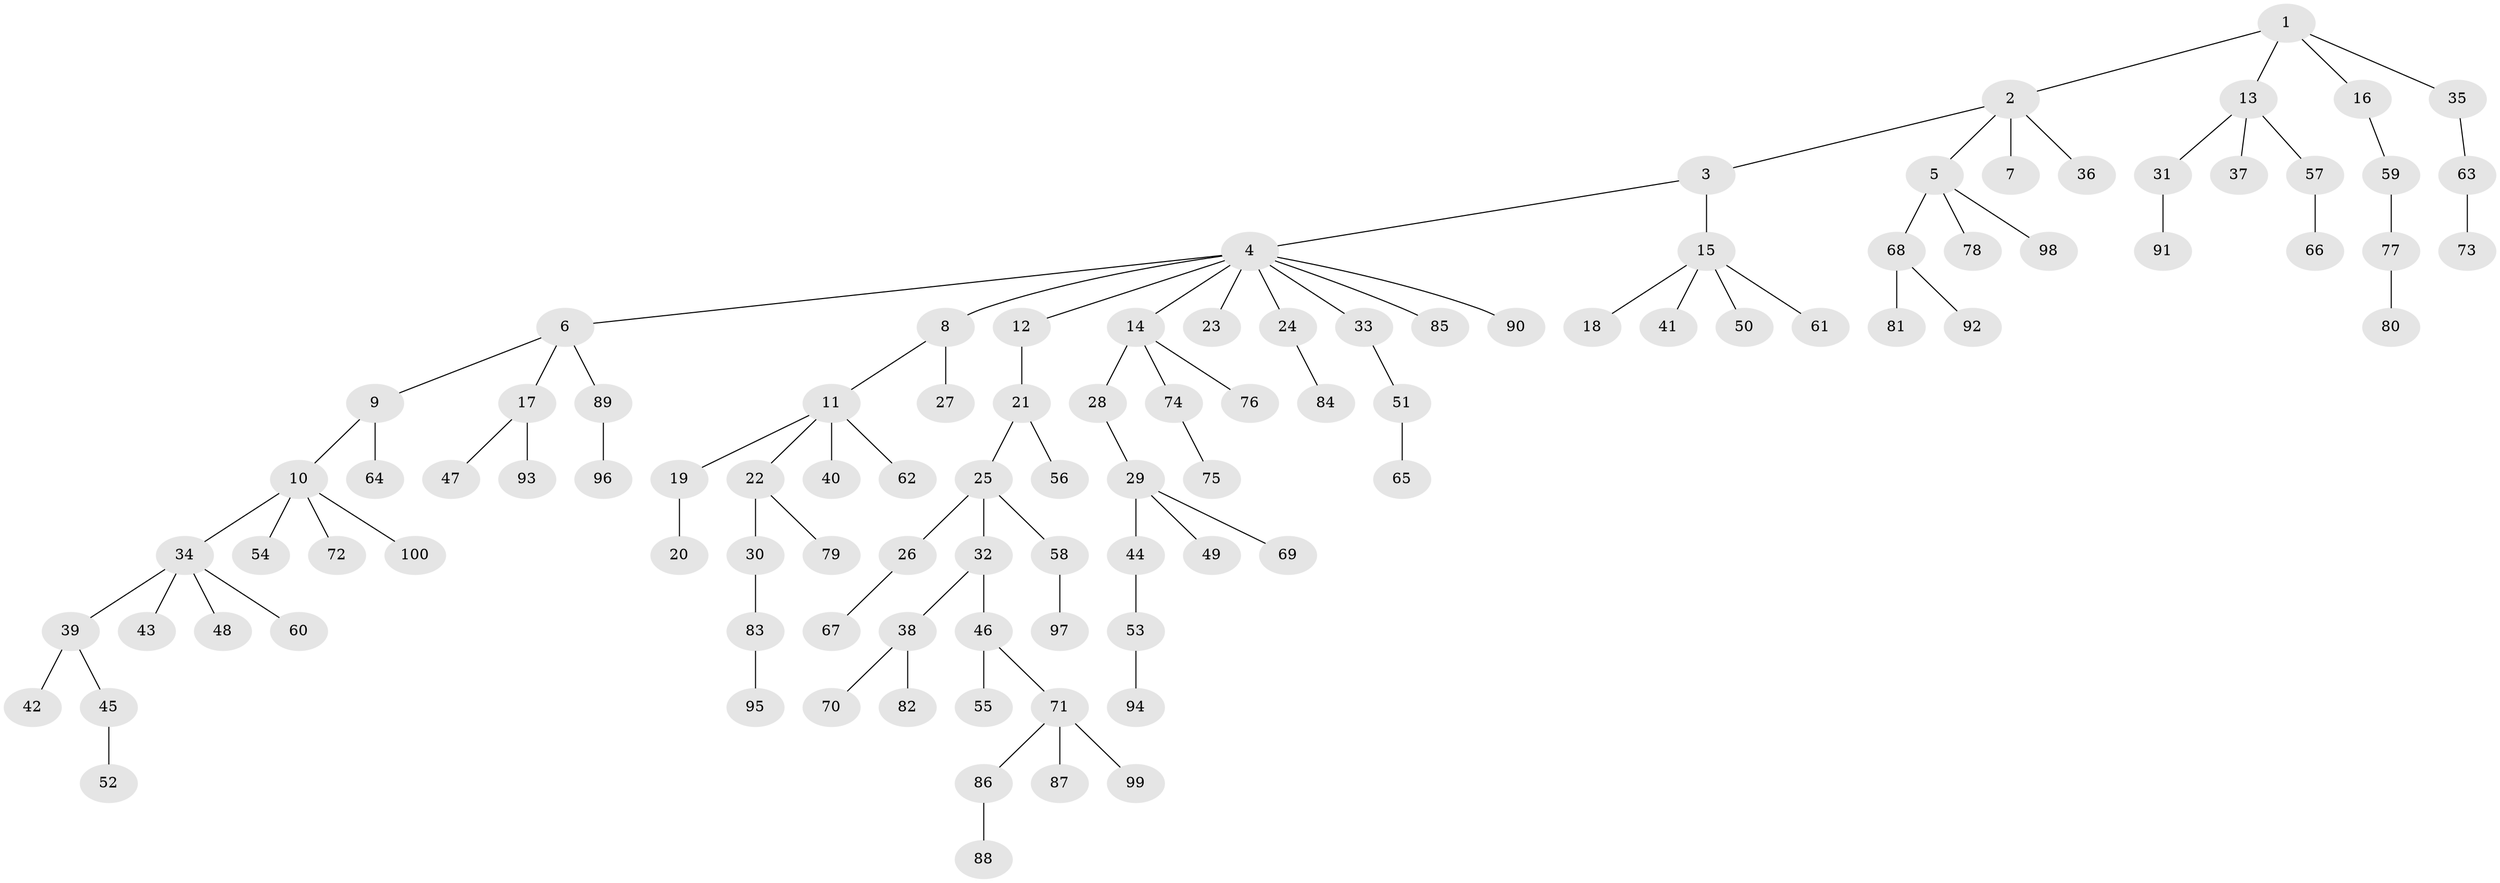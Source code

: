 // Generated by graph-tools (version 1.1) at 2025/38/02/21/25 10:38:55]
// undirected, 100 vertices, 99 edges
graph export_dot {
graph [start="1"]
  node [color=gray90,style=filled];
  1;
  2;
  3;
  4;
  5;
  6;
  7;
  8;
  9;
  10;
  11;
  12;
  13;
  14;
  15;
  16;
  17;
  18;
  19;
  20;
  21;
  22;
  23;
  24;
  25;
  26;
  27;
  28;
  29;
  30;
  31;
  32;
  33;
  34;
  35;
  36;
  37;
  38;
  39;
  40;
  41;
  42;
  43;
  44;
  45;
  46;
  47;
  48;
  49;
  50;
  51;
  52;
  53;
  54;
  55;
  56;
  57;
  58;
  59;
  60;
  61;
  62;
  63;
  64;
  65;
  66;
  67;
  68;
  69;
  70;
  71;
  72;
  73;
  74;
  75;
  76;
  77;
  78;
  79;
  80;
  81;
  82;
  83;
  84;
  85;
  86;
  87;
  88;
  89;
  90;
  91;
  92;
  93;
  94;
  95;
  96;
  97;
  98;
  99;
  100;
  1 -- 2;
  1 -- 13;
  1 -- 16;
  1 -- 35;
  2 -- 3;
  2 -- 5;
  2 -- 7;
  2 -- 36;
  3 -- 4;
  3 -- 15;
  4 -- 6;
  4 -- 8;
  4 -- 12;
  4 -- 14;
  4 -- 23;
  4 -- 24;
  4 -- 33;
  4 -- 85;
  4 -- 90;
  5 -- 68;
  5 -- 78;
  5 -- 98;
  6 -- 9;
  6 -- 17;
  6 -- 89;
  8 -- 11;
  8 -- 27;
  9 -- 10;
  9 -- 64;
  10 -- 34;
  10 -- 54;
  10 -- 72;
  10 -- 100;
  11 -- 19;
  11 -- 22;
  11 -- 40;
  11 -- 62;
  12 -- 21;
  13 -- 31;
  13 -- 37;
  13 -- 57;
  14 -- 28;
  14 -- 74;
  14 -- 76;
  15 -- 18;
  15 -- 41;
  15 -- 50;
  15 -- 61;
  16 -- 59;
  17 -- 47;
  17 -- 93;
  19 -- 20;
  21 -- 25;
  21 -- 56;
  22 -- 30;
  22 -- 79;
  24 -- 84;
  25 -- 26;
  25 -- 32;
  25 -- 58;
  26 -- 67;
  28 -- 29;
  29 -- 44;
  29 -- 49;
  29 -- 69;
  30 -- 83;
  31 -- 91;
  32 -- 38;
  32 -- 46;
  33 -- 51;
  34 -- 39;
  34 -- 43;
  34 -- 48;
  34 -- 60;
  35 -- 63;
  38 -- 70;
  38 -- 82;
  39 -- 42;
  39 -- 45;
  44 -- 53;
  45 -- 52;
  46 -- 55;
  46 -- 71;
  51 -- 65;
  53 -- 94;
  57 -- 66;
  58 -- 97;
  59 -- 77;
  63 -- 73;
  68 -- 81;
  68 -- 92;
  71 -- 86;
  71 -- 87;
  71 -- 99;
  74 -- 75;
  77 -- 80;
  83 -- 95;
  86 -- 88;
  89 -- 96;
}

